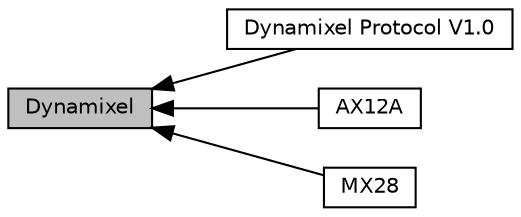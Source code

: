 digraph "Dynamixel"
{
  edge [fontname="Helvetica",fontsize="10",labelfontname="Helvetica",labelfontsize="10"];
  node [fontname="Helvetica",fontsize="10",shape=record];
  rankdir=LR;
  Node2 [label="Dynamixel Protocol V1.0",height=0.2,width=0.4,color="black", fillcolor="white", style="filled",URL="$group___dynamixel_protocol_v1.html",tooltip="Everything related to implementing the Dynamixel communication protocol, version 1.0  "];
  Node1 [label="AX12A",height=0.2,width=0.4,color="black", fillcolor="white", style="filled",URL="$group___a_x12_a.html",tooltip="Globally-accessible functions for interfacing with AX12A actuators. These functions are specific to A..."];
  Node3 [label="MX28",height=0.2,width=0.4,color="black", fillcolor="white", style="filled",URL="$group___m_x28.html",tooltip="Globally-accessible functions for interfacing with MX28 actuators. These functions are specific to MX..."];
  Node0 [label="Dynamixel",height=0.2,width=0.4,color="black", fillcolor="grey75", style="filled", fontcolor="black"];
  Node0->Node1 [shape=plaintext, dir="back", style="solid"];
  Node0->Node2 [shape=plaintext, dir="back", style="solid"];
  Node0->Node3 [shape=plaintext, dir="back", style="solid"];
}
